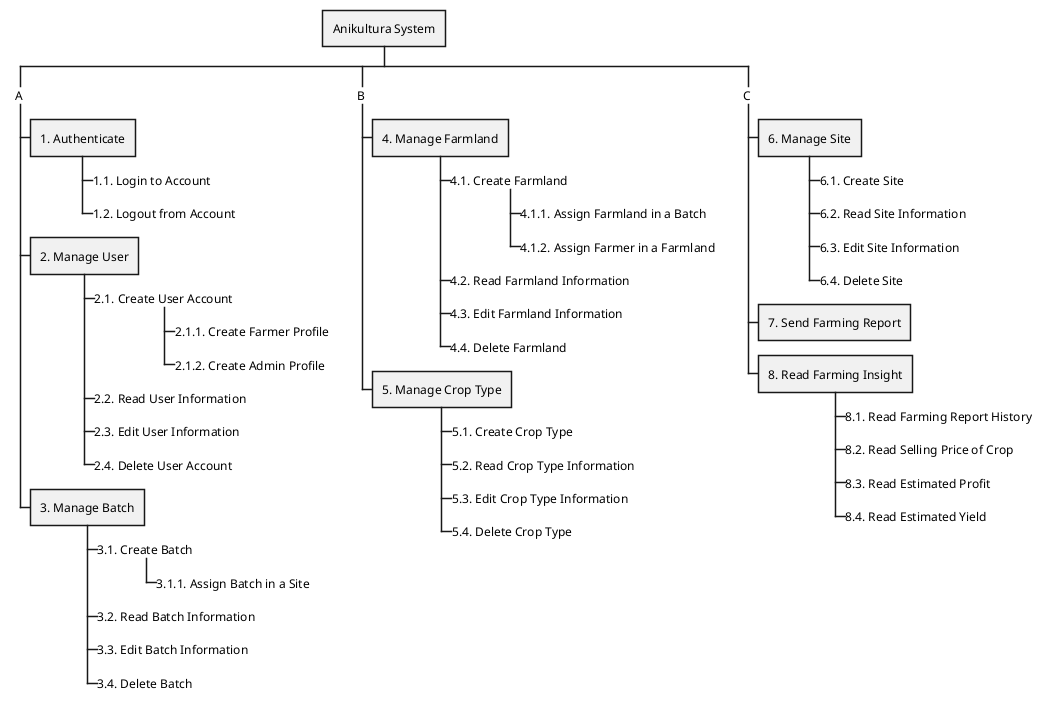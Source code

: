 @startwbs

* Anikultura System

**_ A

*** 1. Authenticate
****_ 1.1. Login to Account
****_ 1.2. Logout from Account

*** 2. Manage User
****_ 2.1. Create User Account
*****_ 2.1.1. Create Farmer Profile
*****_ 2.1.2. Create Admin Profile
****_ 2.2. Read User Information
****_ 2.3. Edit User Information
****_ 2.4. Delete User Account

*** 3. Manage Batch
****_ 3.1. Create Batch
*****_ 3.1.1. Assign Batch in a Site
****_ 3.2. Read Batch Information
****_ 3.3. Edit Batch Information
****_ 3.4. Delete Batch

**_ B
    
*** 4. Manage Farmland
****_ 4.1. Create Farmland
*****_ 4.1.1. Assign Farmland in a Batch
*****_ 4.1.2. Assign Farmer in a Farmland
****_ 4.2. Read Farmland Information
****_ 4.3. Edit Farmland Information
****_ 4.4. Delete Farmland

*** 5. Manage Crop Type
****_ 5.1. Create Crop Type
****_ 5.2. Read Crop Type Information
****_ 5.3. Edit Crop Type Information
****_ 5.4. Delete Crop Type

**_ C

*** 6. Manage Site
****_ 6.1. Create Site
****_ 6.2. Read Site Information
****_ 6.3. Edit Site Information
****_ 6.4. Delete Site

*** 7. Send Farming Report

*** 8. Read Farming Insight
****_ 8.1. Read Farming Report History
****_ 8.2. Read Selling Price of Crop
****_ 8.3. Read Estimated Profit
****_ 8.4. Read Estimated Yield

@endwbs
